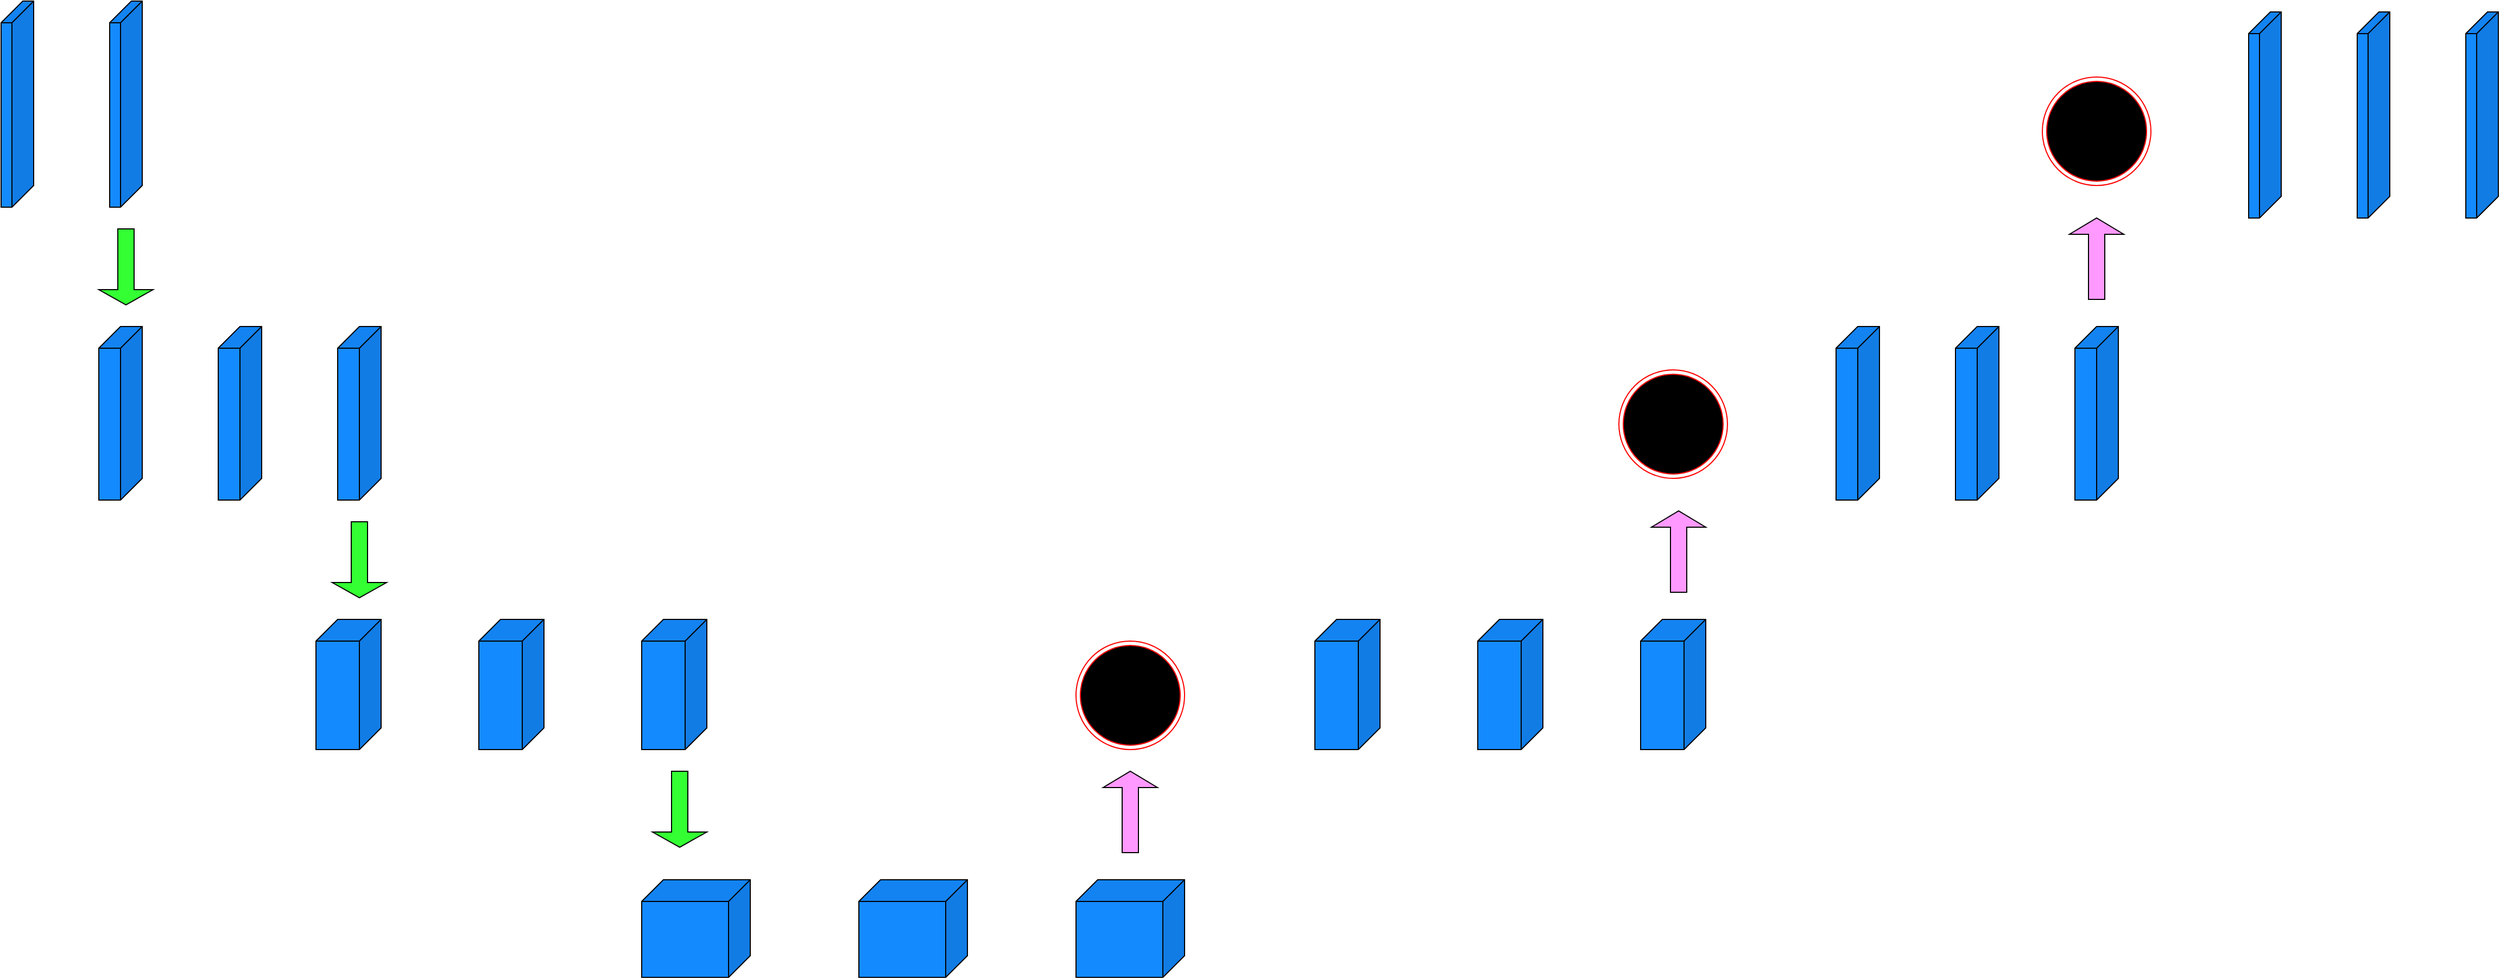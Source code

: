 <mxfile version="21.6.6" type="github">
  <diagram name="Page-1" id="RqEUx_hPR4AzlYvkwtgN">
    <mxGraphModel dx="2867" dy="1291" grid="1" gridSize="10" guides="1" tooltips="1" connect="1" arrows="1" fold="1" page="1" pageScale="1" pageWidth="850" pageHeight="1100" math="0" shadow="0">
      <root>
        <mxCell id="0" />
        <mxCell id="1" parent="0" />
        <mxCell id="n_gbXiv5a-hokSiK0Pag-1" value="" style="shape=cube;whiteSpace=wrap;html=1;boundedLbl=1;backgroundOutline=1;darkOpacity=0.05;darkOpacity2=0.1;fillColor=#148AFF;flipH=1;" vertex="1" parent="1">
          <mxGeometry x="30" y="60" width="30" height="190" as="geometry" />
        </mxCell>
        <mxCell id="n_gbXiv5a-hokSiK0Pag-9" value="" style="shape=cube;whiteSpace=wrap;html=1;boundedLbl=1;backgroundOutline=1;darkOpacity=0.05;darkOpacity2=0.1;fillColor=#148AFF;flipH=1;" vertex="1" parent="1">
          <mxGeometry x="130" y="60" width="30" height="190" as="geometry" />
        </mxCell>
        <mxCell id="n_gbXiv5a-hokSiK0Pag-11" value="" style="shape=cube;whiteSpace=wrap;html=1;boundedLbl=1;backgroundOutline=1;darkOpacity=0.05;darkOpacity2=0.1;fillColor=#148AFF;flipH=1;" vertex="1" parent="1">
          <mxGeometry x="120" y="360" width="40" height="160" as="geometry" />
        </mxCell>
        <mxCell id="n_gbXiv5a-hokSiK0Pag-12" value="" style="shape=cube;whiteSpace=wrap;html=1;boundedLbl=1;backgroundOutline=1;darkOpacity=0.05;darkOpacity2=0.1;fillColor=#148AFF;flipH=1;" vertex="1" parent="1">
          <mxGeometry x="230" y="360" width="40" height="160" as="geometry" />
        </mxCell>
        <mxCell id="n_gbXiv5a-hokSiK0Pag-13" value="" style="shape=cube;whiteSpace=wrap;html=1;boundedLbl=1;backgroundOutline=1;darkOpacity=0.05;darkOpacity2=0.1;fillColor=#148AFF;flipH=1;" vertex="1" parent="1">
          <mxGeometry x="340" y="360" width="40" height="160" as="geometry" />
        </mxCell>
        <mxCell id="n_gbXiv5a-hokSiK0Pag-14" value="" style="shape=cube;whiteSpace=wrap;html=1;boundedLbl=1;backgroundOutline=1;darkOpacity=0.05;darkOpacity2=0.1;fillColor=#148AFF;flipH=1;" vertex="1" parent="1">
          <mxGeometry x="320" y="630" width="60" height="120" as="geometry" />
        </mxCell>
        <mxCell id="n_gbXiv5a-hokSiK0Pag-15" value="" style="shape=cube;whiteSpace=wrap;html=1;boundedLbl=1;backgroundOutline=1;darkOpacity=0.05;darkOpacity2=0.1;fillColor=#148AFF;flipH=1;" vertex="1" parent="1">
          <mxGeometry x="470" y="630" width="60" height="120" as="geometry" />
        </mxCell>
        <mxCell id="n_gbXiv5a-hokSiK0Pag-16" value="" style="shape=cube;whiteSpace=wrap;html=1;boundedLbl=1;backgroundOutline=1;darkOpacity=0.05;darkOpacity2=0.1;fillColor=#148AFF;flipH=1;" vertex="1" parent="1">
          <mxGeometry x="620" y="630" width="60" height="120" as="geometry" />
        </mxCell>
        <mxCell id="n_gbXiv5a-hokSiK0Pag-17" value="" style="shape=cube;whiteSpace=wrap;html=1;boundedLbl=1;backgroundOutline=1;darkOpacity=0.05;darkOpacity2=0.1;fillColor=#148AFF;flipH=1;" vertex="1" parent="1">
          <mxGeometry x="620" y="870" width="100" height="90" as="geometry" />
        </mxCell>
        <mxCell id="n_gbXiv5a-hokSiK0Pag-18" value="" style="shape=cube;whiteSpace=wrap;html=1;boundedLbl=1;backgroundOutline=1;darkOpacity=0.05;darkOpacity2=0.1;fillColor=#148AFF;flipH=1;" vertex="1" parent="1">
          <mxGeometry x="820" y="870" width="100" height="90" as="geometry" />
        </mxCell>
        <mxCell id="n_gbXiv5a-hokSiK0Pag-19" value="" style="shape=cube;whiteSpace=wrap;html=1;boundedLbl=1;backgroundOutline=1;darkOpacity=0.05;darkOpacity2=0.1;fillColor=#148AFF;flipH=1;" vertex="1" parent="1">
          <mxGeometry x="1020" y="870" width="100" height="90" as="geometry" />
        </mxCell>
        <mxCell id="n_gbXiv5a-hokSiK0Pag-20" value="" style="shape=cube;whiteSpace=wrap;html=1;boundedLbl=1;backgroundOutline=1;darkOpacity=0.05;darkOpacity2=0.1;fillColor=#148AFF;flipH=1;" vertex="1" parent="1">
          <mxGeometry x="1240" y="630" width="60" height="120" as="geometry" />
        </mxCell>
        <mxCell id="n_gbXiv5a-hokSiK0Pag-21" value="" style="shape=cube;whiteSpace=wrap;html=1;boundedLbl=1;backgroundOutline=1;darkOpacity=0.05;darkOpacity2=0.1;fillColor=#148AFF;flipH=1;" vertex="1" parent="1">
          <mxGeometry x="1390" y="630" width="60" height="120" as="geometry" />
        </mxCell>
        <mxCell id="n_gbXiv5a-hokSiK0Pag-22" value="" style="shape=cube;whiteSpace=wrap;html=1;boundedLbl=1;backgroundOutline=1;darkOpacity=0.05;darkOpacity2=0.1;fillColor=#148AFF;flipH=1;" vertex="1" parent="1">
          <mxGeometry x="1540" y="630" width="60" height="120" as="geometry" />
        </mxCell>
        <mxCell id="n_gbXiv5a-hokSiK0Pag-23" value="" style="shape=cube;whiteSpace=wrap;html=1;boundedLbl=1;backgroundOutline=1;darkOpacity=0.05;darkOpacity2=0.1;fillColor=#148AFF;flipH=1;" vertex="1" parent="1">
          <mxGeometry x="1720" y="360" width="40" height="160" as="geometry" />
        </mxCell>
        <mxCell id="n_gbXiv5a-hokSiK0Pag-24" value="" style="shape=cube;whiteSpace=wrap;html=1;boundedLbl=1;backgroundOutline=1;darkOpacity=0.05;darkOpacity2=0.1;fillColor=#148AFF;flipH=1;" vertex="1" parent="1">
          <mxGeometry x="1830" y="360" width="40" height="160" as="geometry" />
        </mxCell>
        <mxCell id="n_gbXiv5a-hokSiK0Pag-25" value="" style="shape=cube;whiteSpace=wrap;html=1;boundedLbl=1;backgroundOutline=1;darkOpacity=0.05;darkOpacity2=0.1;fillColor=#148AFF;flipH=1;" vertex="1" parent="1">
          <mxGeometry x="1940" y="360" width="40" height="160" as="geometry" />
        </mxCell>
        <mxCell id="n_gbXiv5a-hokSiK0Pag-26" value="" style="shape=cube;whiteSpace=wrap;html=1;boundedLbl=1;backgroundOutline=1;darkOpacity=0.05;darkOpacity2=0.1;fillColor=#148AFF;flipH=1;" vertex="1" parent="1">
          <mxGeometry x="2100" y="70" width="30" height="190" as="geometry" />
        </mxCell>
        <mxCell id="n_gbXiv5a-hokSiK0Pag-27" value="" style="shape=cube;whiteSpace=wrap;html=1;boundedLbl=1;backgroundOutline=1;darkOpacity=0.05;darkOpacity2=0.1;fillColor=#148AFF;flipH=1;" vertex="1" parent="1">
          <mxGeometry x="2200" y="70" width="30" height="190" as="geometry" />
        </mxCell>
        <mxCell id="n_gbXiv5a-hokSiK0Pag-28" value="" style="shape=cube;whiteSpace=wrap;html=1;boundedLbl=1;backgroundOutline=1;darkOpacity=0.05;darkOpacity2=0.1;fillColor=#148AFF;flipH=1;" vertex="1" parent="1">
          <mxGeometry x="2300" y="70" width="30" height="190" as="geometry" />
        </mxCell>
        <mxCell id="n_gbXiv5a-hokSiK0Pag-29" value="" style="ellipse;html=1;shape=endState;fillColor=#000000;strokeColor=#ff0000;" vertex="1" parent="1">
          <mxGeometry x="1020" y="650" width="100" height="100" as="geometry" />
        </mxCell>
        <mxCell id="n_gbXiv5a-hokSiK0Pag-30" value="" style="ellipse;html=1;shape=endState;fillColor=#000000;strokeColor=#ff0000;" vertex="1" parent="1">
          <mxGeometry x="1520" y="400" width="100" height="100" as="geometry" />
        </mxCell>
        <mxCell id="n_gbXiv5a-hokSiK0Pag-31" value="" style="ellipse;html=1;shape=endState;fillColor=#000000;strokeColor=#ff0000;" vertex="1" parent="1">
          <mxGeometry x="1910" y="130" width="100" height="100" as="geometry" />
        </mxCell>
        <mxCell id="n_gbXiv5a-hokSiK0Pag-32" value="" style="shape=singleArrow;direction=south;whiteSpace=wrap;html=1;fillColor=#33FF33;" vertex="1" parent="1">
          <mxGeometry x="120" y="270" width="50" height="70" as="geometry" />
        </mxCell>
        <mxCell id="n_gbXiv5a-hokSiK0Pag-33" value="" style="shape=singleArrow;direction=south;whiteSpace=wrap;html=1;fillColor=#33FF33;" vertex="1" parent="1">
          <mxGeometry x="335" y="540" width="50" height="70" as="geometry" />
        </mxCell>
        <mxCell id="n_gbXiv5a-hokSiK0Pag-35" value="" style="shape=singleArrow;direction=south;whiteSpace=wrap;html=1;fillColor=#33FF33;" vertex="1" parent="1">
          <mxGeometry x="630" y="770" width="50" height="70" as="geometry" />
        </mxCell>
        <mxCell id="n_gbXiv5a-hokSiK0Pag-36" value="" style="shape=singleArrow;direction=north;whiteSpace=wrap;html=1;fillColor=#FF99FF;" vertex="1" parent="1">
          <mxGeometry x="1045" y="770" width="50" height="75" as="geometry" />
        </mxCell>
        <mxCell id="n_gbXiv5a-hokSiK0Pag-37" value="" style="shape=singleArrow;direction=north;whiteSpace=wrap;html=1;fillColor=#FF99FF;" vertex="1" parent="1">
          <mxGeometry x="1550" y="530" width="50" height="75" as="geometry" />
        </mxCell>
        <mxCell id="n_gbXiv5a-hokSiK0Pag-38" value="" style="shape=singleArrow;direction=north;whiteSpace=wrap;html=1;fillColor=#FF99FF;" vertex="1" parent="1">
          <mxGeometry x="1935" y="260" width="50" height="75" as="geometry" />
        </mxCell>
      </root>
    </mxGraphModel>
  </diagram>
</mxfile>
